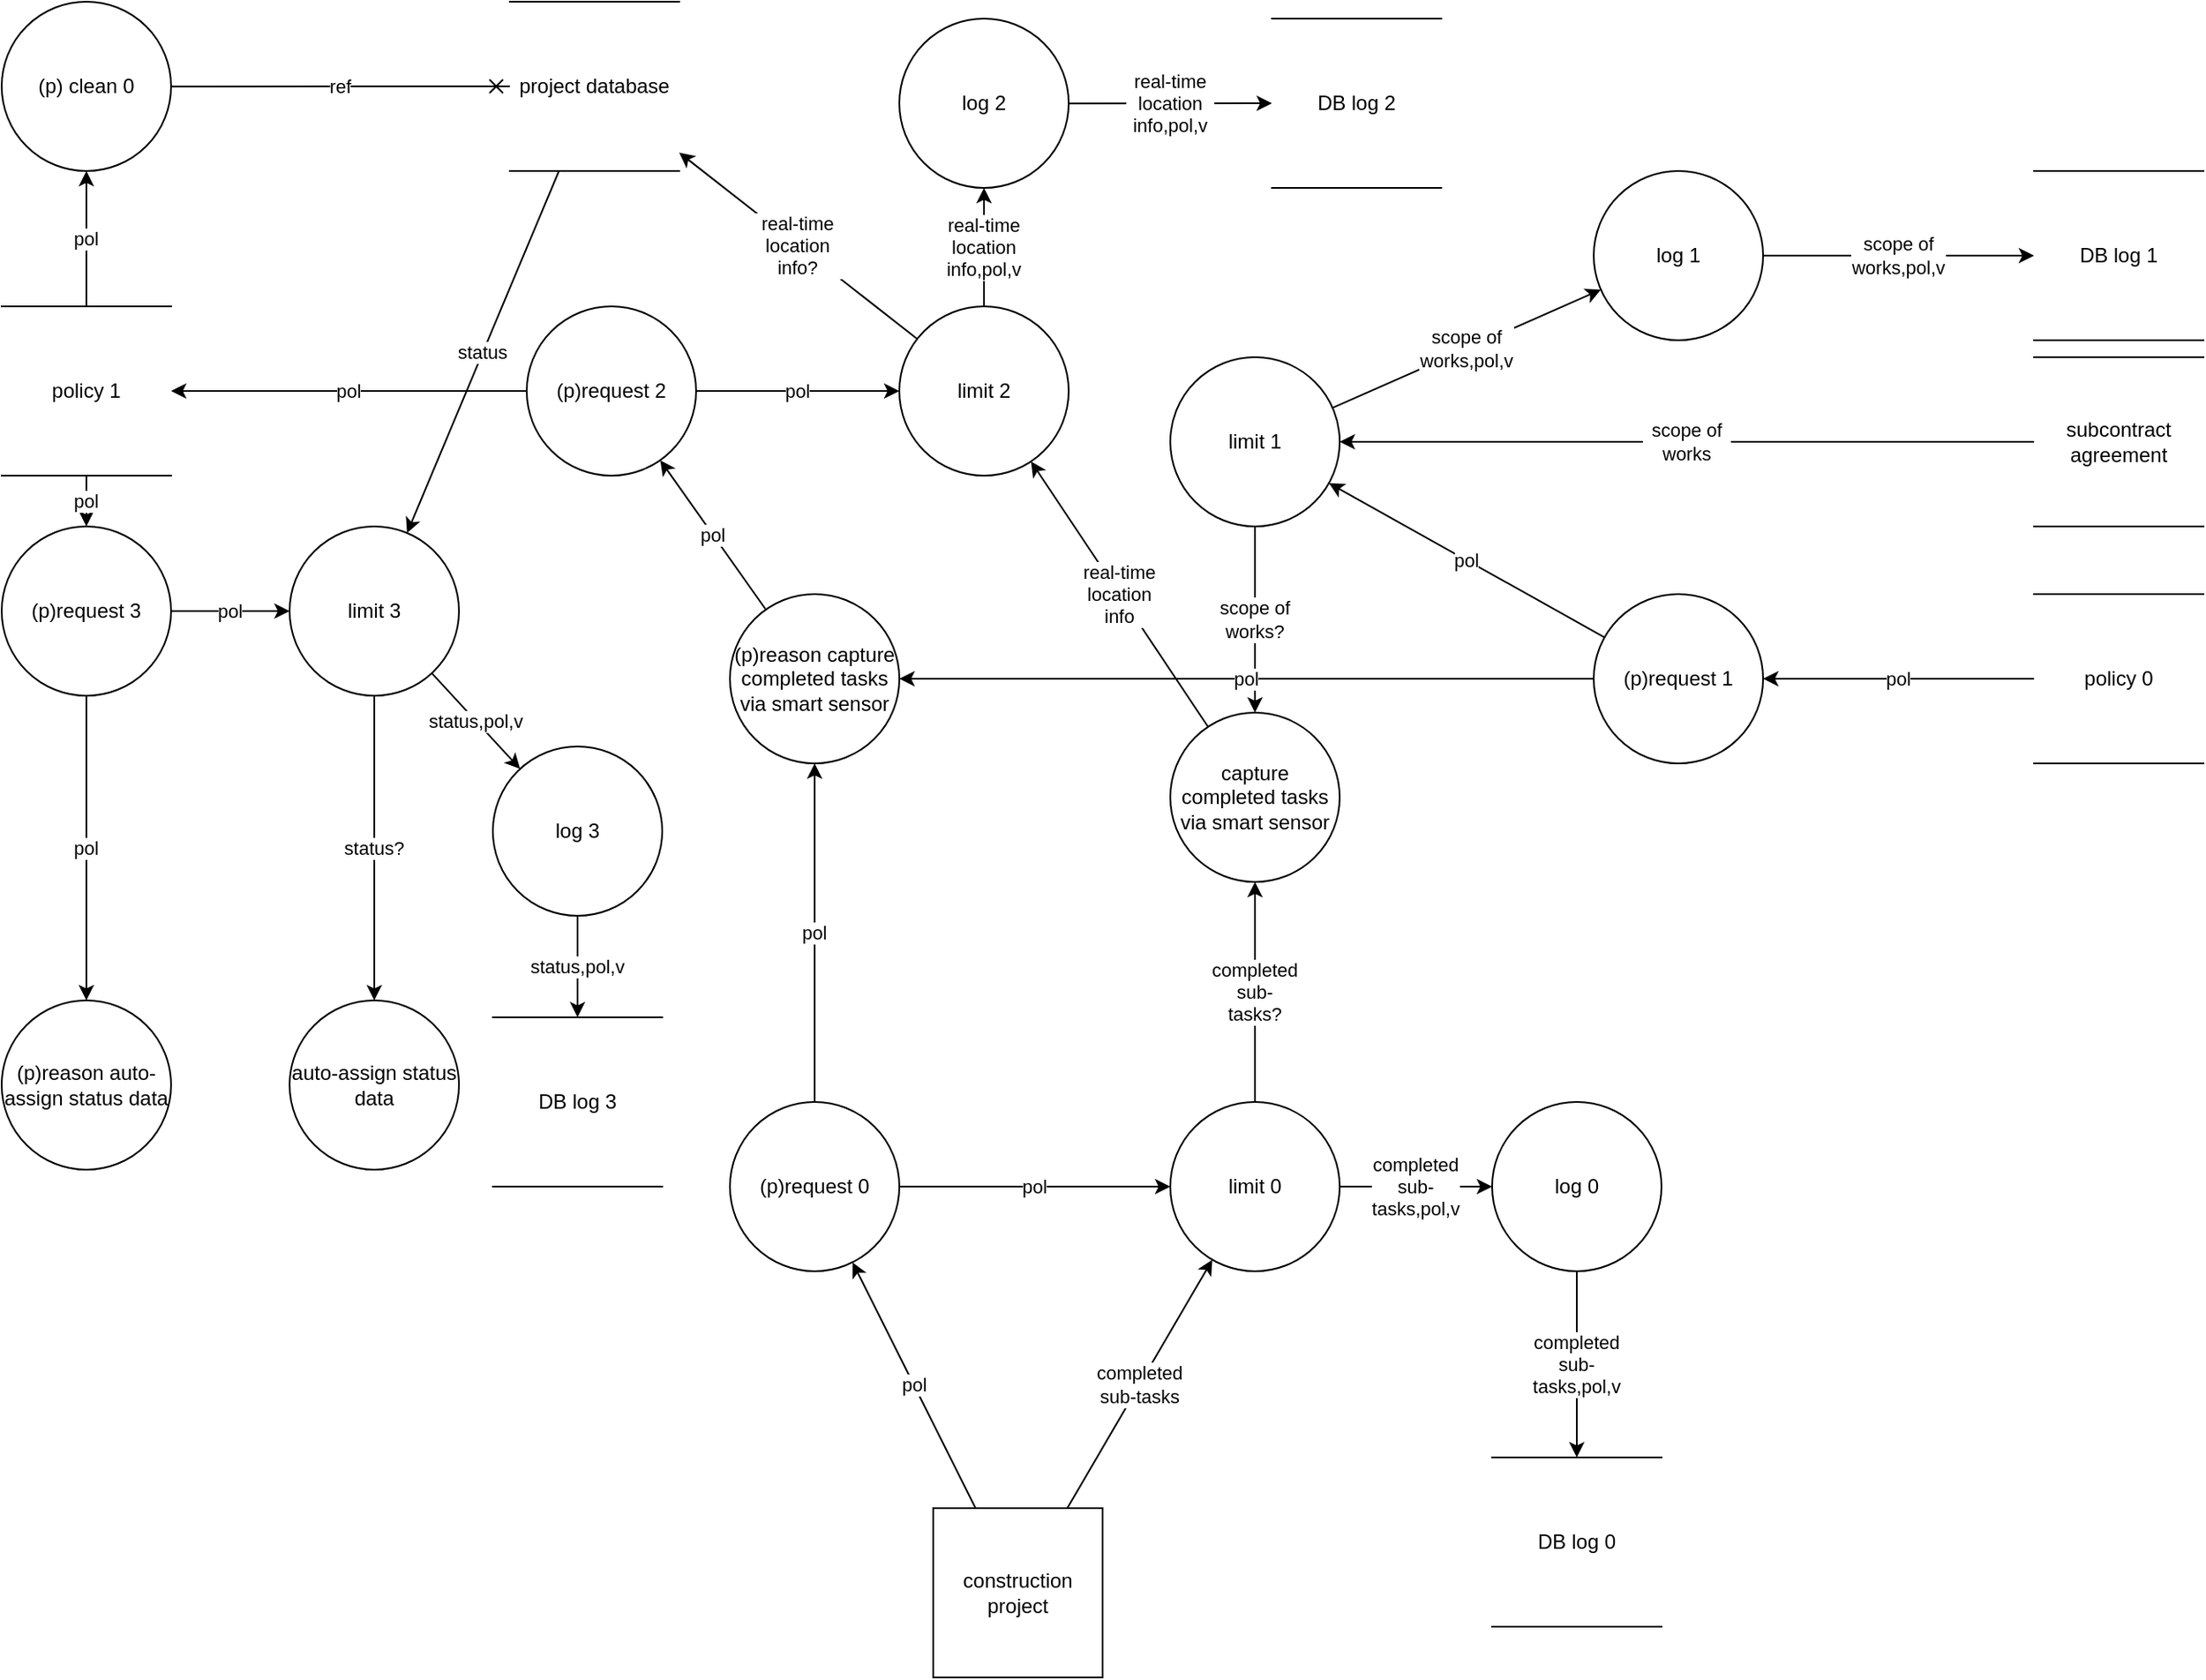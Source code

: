 <mxfile version="12.4.2" type="device" pages="1"><diagram id="floV7FimSb-fgqT2QNAg" name="Page-1"><mxGraphModel dx="1300" dy="971" grid="1" gridSize="10" guides="1" tooltips="1" connect="1" arrows="1" fold="1" page="1" pageScale="1" pageWidth="827" pageHeight="1169" math="0" shadow="0"><root><mxCell id="0"/><mxCell id="1" parent="0"/><mxCell id="2" value="construction project" style="rounded=0;whiteSpace=wrap;" parent="1" vertex="1"><mxGeometry x="800" y="1050" width="100" height="100" as="geometry"/></mxCell><mxCell id="3" value="capture completed tasks via smart sensor" style="ellipse;whiteSpace=wrap;" parent="1" vertex="1"><mxGeometry x="940" y="580" width="100" height="100" as="geometry"/></mxCell><mxCell id="4" value="auto-assign status data" style="ellipse;whiteSpace=wrap;" parent="1" vertex="1"><mxGeometry x="420" y="750" width="100" height="100" as="geometry"/></mxCell><mxCell id="5" value="subcontract agreement" style="shape=partialRectangle;whiteSpace=wrap;left=0;right=0;" parent="1" vertex="1"><mxGeometry x="1450" y="370" width="100" height="100" as="geometry"/></mxCell><mxCell id="6" value="project database" style="shape=partialRectangle;whiteSpace=wrap;left=0;right=0;" parent="1" vertex="1"><mxGeometry x="550" y="160" width="100" height="100" as="geometry"/></mxCell><mxCell id="7" value="completed sub-tasks?" style="endArrow=classic;whiteSpace=wrap;" parent="1" source="15" target="3" edge="1"><mxGeometry width="50" height="50" as="geometry"><mxPoint x="210" y="490" as="sourcePoint"/><mxPoint x="450" y="410" as="targetPoint"/></mxGeometry></mxCell><mxCell id="8" value="scope of works?" style="endArrow=classic;whiteSpace=wrap;" parent="1" source="25" target="3" edge="1"><mxGeometry width="50" height="50" as="geometry"><mxPoint x="210" y="490" as="sourcePoint"/><mxPoint x="450" y="410" as="targetPoint"/></mxGeometry></mxCell><mxCell id="9" value="real-time location info?" style="endArrow=classic;whiteSpace=wrap;" parent="1" source="35" target="6" edge="1"><mxGeometry width="50" height="50" as="geometry"><mxPoint x="210" y="490" as="sourcePoint"/><mxPoint x="450" y="410" as="targetPoint"/></mxGeometry></mxCell><mxCell id="10" value="status?" style="endArrow=classic;whiteSpace=wrap;" parent="1" source="48" target="4" edge="1"><mxGeometry width="50" height="50" as="geometry"><mxPoint x="210" y="490" as="sourcePoint"/><mxPoint x="450" y="410" as="targetPoint"/></mxGeometry></mxCell><mxCell id="11" value="(p)reason capture completed tasks via smart sensor" style="ellipse;whiteSpace=wrap;" parent="1" vertex="1"><mxGeometry x="680" y="510" width="100" height="100" as="geometry"/></mxCell><mxCell id="12" value="(p)reason auto-assign status data" style="ellipse;whiteSpace=wrap;" parent="1" vertex="1"><mxGeometry x="250" y="750" width="100" height="100" as="geometry"/></mxCell><mxCell id="13" value="policy 0" style="shape=partialRectangle;whiteSpace=wrap;left=0;right=0;" parent="1" vertex="1"><mxGeometry x="1450" y="510" width="100" height="100" as="geometry"/></mxCell><mxCell id="14" value="policy 1" style="shape=partialRectangle;whiteSpace=wrap;left=0;right=0;" parent="1" vertex="1"><mxGeometry x="250" y="340" width="100" height="100" as="geometry"/></mxCell><mxCell id="15" value="limit 0" style="ellipse;whiteSpace=wrap;" parent="1" vertex="1"><mxGeometry x="940" y="810" width="100" height="100" as="geometry"/></mxCell><mxCell id="16" value="(p)request 0" style="ellipse;whiteSpace=wrap;" parent="1" vertex="1"><mxGeometry x="680" y="810" width="100" height="100" as="geometry"/></mxCell><mxCell id="17" value="log 0" style="ellipse;whiteSpace=wrap;" parent="1" vertex="1"><mxGeometry x="1130" y="810" width="100" height="100" as="geometry"/></mxCell><mxCell id="18" value="DB log 0" style="shape=partialRectangle;whiteSpace=wrap;left=0;right=0;" parent="1" vertex="1"><mxGeometry x="1130" y="1020" width="100" height="100" as="geometry"/></mxCell><mxCell id="19" value="completed sub-tasks" style="endArrow=classic;whiteSpace=wrap;" parent="1" source="2" target="15" edge="1"><mxGeometry width="50" height="50" as="geometry"><mxPoint x="210" y="490" as="sourcePoint"/><mxPoint x="450" y="410" as="targetPoint"/></mxGeometry></mxCell><mxCell id="20" value="pol" style="endArrow=classic;whiteSpace=wrap;" parent="1" source="2" target="16" edge="1"><mxGeometry width="50" height="50" as="geometry"><mxPoint x="210" y="490" as="sourcePoint"/><mxPoint x="450" y="410" as="targetPoint"/></mxGeometry></mxCell><mxCell id="21" value="completed sub-tasks,pol,v" style="endArrow=classic;whiteSpace=wrap;" parent="1" source="15" target="17" edge="1"><mxGeometry width="50" height="50" as="geometry"><mxPoint x="210" y="490" as="sourcePoint"/><mxPoint x="450" y="410" as="targetPoint"/></mxGeometry></mxCell><mxCell id="22" value="completed sub-tasks,pol,v" style="endArrow=classic;whiteSpace=wrap;" parent="1" source="17" target="18" edge="1"><mxGeometry width="50" height="50" as="geometry"><mxPoint x="210" y="490" as="sourcePoint"/><mxPoint x="450" y="410" as="targetPoint"/></mxGeometry></mxCell><mxCell id="23" value="pol" style="endArrow=classic;whiteSpace=wrap;" parent="1" source="16" target="15" edge="1"><mxGeometry width="50" height="50" as="geometry"><mxPoint x="210" y="490" as="sourcePoint"/><mxPoint x="450" y="410" as="targetPoint"/></mxGeometry></mxCell><mxCell id="24" value="pol" style="endArrow=classic;whiteSpace=wrap;" parent="1" source="16" target="11" edge="1"><mxGeometry width="50" height="50" as="geometry"><mxPoint x="210" y="490" as="sourcePoint"/><mxPoint x="450" y="410" as="targetPoint"/></mxGeometry></mxCell><mxCell id="25" value="limit 1" style="ellipse;whiteSpace=wrap;" parent="1" vertex="1"><mxGeometry x="940" y="370" width="100" height="100" as="geometry"/></mxCell><mxCell id="26" value="(p)request 1" style="ellipse;whiteSpace=wrap;" parent="1" vertex="1"><mxGeometry x="1190" y="510" width="100" height="100" as="geometry"/></mxCell><mxCell id="27" value="log 1" style="ellipse;whiteSpace=wrap;" parent="1" vertex="1"><mxGeometry x="1190" y="260" width="100" height="100" as="geometry"/></mxCell><mxCell id="28" value="DB log 1" style="shape=partialRectangle;whiteSpace=wrap;left=0;right=0;" parent="1" vertex="1"><mxGeometry x="1450" y="260" width="100" height="100" as="geometry"/></mxCell><mxCell id="29" value="scope of works" style="endArrow=classic;whiteSpace=wrap;" parent="1" source="5" target="25" edge="1"><mxGeometry width="50" height="50" as="geometry"><mxPoint x="210" y="490" as="sourcePoint"/><mxPoint x="450" y="410" as="targetPoint"/></mxGeometry></mxCell><mxCell id="30" value="pol" style="endArrow=classic;whiteSpace=wrap;" parent="1" source="13" target="26" edge="1"><mxGeometry width="50" height="50" as="geometry"><mxPoint x="210" y="490" as="sourcePoint"/><mxPoint x="450" y="410" as="targetPoint"/></mxGeometry></mxCell><mxCell id="31" value="pol" style="endArrow=classic;whiteSpace=wrap;" parent="1" source="26" target="25" edge="1"><mxGeometry width="50" height="50" as="geometry"><mxPoint x="210" y="490" as="sourcePoint"/><mxPoint x="450" y="410" as="targetPoint"/></mxGeometry></mxCell><mxCell id="32" value="scope of works,pol,v" style="endArrow=classic;whiteSpace=wrap;" parent="1" source="25" target="27" edge="1"><mxGeometry width="50" height="50" as="geometry"><mxPoint x="210" y="490" as="sourcePoint"/><mxPoint x="450" y="410" as="targetPoint"/></mxGeometry></mxCell><mxCell id="33" value="scope of works,pol,v" style="endArrow=classic;whiteSpace=wrap;" parent="1" source="27" target="28" edge="1"><mxGeometry width="50" height="50" as="geometry"><mxPoint x="210" y="490" as="sourcePoint"/><mxPoint x="450" y="410" as="targetPoint"/></mxGeometry></mxCell><mxCell id="34" value="pol" style="endArrow=classic;whiteSpace=wrap;" parent="1" source="26" target="11" edge="1"><mxGeometry width="50" height="50" as="geometry"><mxPoint x="210" y="490" as="sourcePoint"/><mxPoint x="450" y="410" as="targetPoint"/></mxGeometry></mxCell><mxCell id="35" value="limit 2" style="ellipse;whiteSpace=wrap;" parent="1" vertex="1"><mxGeometry x="780" y="340" width="100" height="100" as="geometry"/></mxCell><mxCell id="36" value="(p)request 2" style="ellipse;whiteSpace=wrap;" parent="1" vertex="1"><mxGeometry x="560" y="340" width="100" height="100" as="geometry"/></mxCell><mxCell id="37" value="log 2" style="ellipse;whiteSpace=wrap;" parent="1" vertex="1"><mxGeometry x="780" y="170" width="100" height="100" as="geometry"/></mxCell><mxCell id="38" value="DB log 2" style="shape=partialRectangle;whiteSpace=wrap;left=0;right=0;" parent="1" vertex="1"><mxGeometry x="1000" y="170" width="100" height="100" as="geometry"/></mxCell><mxCell id="39" value="(p) clean 0" style="ellipse;whiteSpace=wrap;" parent="1" vertex="1"><mxGeometry x="250" y="160" width="100" height="100" as="geometry"/></mxCell><mxCell id="40" value="real-time location info" style="endArrow=classic;whiteSpace=wrap;" parent="1" source="3" target="35" edge="1"><mxGeometry width="50" height="50" as="geometry"><mxPoint x="210" y="490" as="sourcePoint"/><mxPoint x="450" y="410" as="targetPoint"/></mxGeometry></mxCell><mxCell id="41" value="pol" style="endArrow=classic;whiteSpace=wrap;" parent="1" source="11" target="36" edge="1"><mxGeometry width="50" height="50" as="geometry"><mxPoint x="210" y="490" as="sourcePoint"/><mxPoint x="450" y="410" as="targetPoint"/></mxGeometry></mxCell><mxCell id="42" value="pol" style="endArrow=classic;whiteSpace=wrap;" parent="1" source="36" target="14" edge="1"><mxGeometry width="50" height="50" as="geometry"><mxPoint x="210" y="490" as="sourcePoint"/><mxPoint x="450" y="410" as="targetPoint"/></mxGeometry></mxCell><mxCell id="43" value="pol" style="endArrow=classic;whiteSpace=wrap;" parent="1" source="36" target="35" edge="1"><mxGeometry width="50" height="50" as="geometry"><mxPoint x="210" y="490" as="sourcePoint"/><mxPoint x="450" y="410" as="targetPoint"/></mxGeometry></mxCell><mxCell id="44" value="real-time location info,pol,v" style="endArrow=classic;whiteSpace=wrap;" parent="1" source="35" target="37" edge="1"><mxGeometry width="50" height="50" as="geometry"><mxPoint x="210" y="490" as="sourcePoint"/><mxPoint x="450" y="410" as="targetPoint"/></mxGeometry></mxCell><mxCell id="45" value="real-time location info,pol,v" style="endArrow=classic;whiteSpace=wrap;" parent="1" source="37" target="38" edge="1"><mxGeometry width="50" height="50" as="geometry"><mxPoint x="210" y="490" as="sourcePoint"/><mxPoint x="450" y="410" as="targetPoint"/></mxGeometry></mxCell><mxCell id="46" value="pol" style="endArrow=classic;whiteSpace=wrap;" parent="1" source="14" target="39" edge="1"><mxGeometry width="50" height="50" as="geometry"><mxPoint x="210" y="490" as="sourcePoint"/><mxPoint x="450" y="410" as="targetPoint"/></mxGeometry></mxCell><mxCell id="47" value="ref" style="endArrow=cross;whiteSpace=wrap;" parent="1" source="39" target="6" edge="1"><mxGeometry width="50" height="50" as="geometry"><mxPoint x="210" y="490" as="sourcePoint"/><mxPoint x="450" y="410" as="targetPoint"/></mxGeometry></mxCell><mxCell id="48" value="limit 3" style="ellipse;whiteSpace=wrap;" parent="1" vertex="1"><mxGeometry x="420" y="470" width="100" height="100" as="geometry"/></mxCell><mxCell id="49" value="(p)request 3" style="ellipse;whiteSpace=wrap;" parent="1" vertex="1"><mxGeometry x="250" y="470" width="100" height="100" as="geometry"/></mxCell><mxCell id="50" value="log 3" style="ellipse;whiteSpace=wrap;" parent="1" vertex="1"><mxGeometry x="540" y="600" width="100" height="100" as="geometry"/></mxCell><mxCell id="51" value="DB log 3" style="shape=partialRectangle;whiteSpace=wrap;left=0;right=0;" parent="1" vertex="1"><mxGeometry x="540" y="760" width="100" height="100" as="geometry"/></mxCell><mxCell id="52" value="status" style="endArrow=classic;whiteSpace=wrap;" parent="1" source="6" target="48" edge="1"><mxGeometry width="50" height="50" as="geometry"><mxPoint x="210" y="490" as="sourcePoint"/><mxPoint x="450" y="410" as="targetPoint"/></mxGeometry></mxCell><mxCell id="53" value="pol" style="endArrow=classic;whiteSpace=wrap;" parent="1" source="14" target="49" edge="1"><mxGeometry width="50" height="50" as="geometry"><mxPoint x="210" y="490" as="sourcePoint"/><mxPoint x="450" y="410" as="targetPoint"/></mxGeometry></mxCell><mxCell id="54" value="pol" style="endArrow=classic;whiteSpace=wrap;" parent="1" source="49" target="48" edge="1"><mxGeometry width="50" height="50" as="geometry"><mxPoint x="210" y="490" as="sourcePoint"/><mxPoint x="450" y="410" as="targetPoint"/></mxGeometry></mxCell><mxCell id="55" value="status,pol,v" style="endArrow=classic;whiteSpace=wrap;" parent="1" source="48" target="50" edge="1"><mxGeometry width="50" height="50" as="geometry"><mxPoint x="210" y="490" as="sourcePoint"/><mxPoint x="450" y="410" as="targetPoint"/></mxGeometry></mxCell><mxCell id="56" value="status,pol,v" style="endArrow=classic;whiteSpace=wrap;" parent="1" source="50" target="51" edge="1"><mxGeometry width="50" height="50" as="geometry"><mxPoint x="210" y="490" as="sourcePoint"/><mxPoint x="450" y="410" as="targetPoint"/></mxGeometry></mxCell><mxCell id="57" value="pol" style="endArrow=classic;whiteSpace=wrap;" parent="1" source="49" target="12" edge="1"><mxGeometry width="50" height="50" as="geometry"><mxPoint x="210" y="490" as="sourcePoint"/><mxPoint x="450" y="410" as="targetPoint"/></mxGeometry></mxCell></root></mxGraphModel></diagram></mxfile>